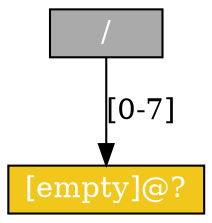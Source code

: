 digraph G {
	node [shape=record,style=filled,labeljust=c,height=0.2];
	0 [pos="0,0", label="/", fillcolor="#AAAAAA",fontcolor="#FFFFFF"];
	917711818 [pos="0,0", label="[empty]@?", fillcolor="#f1c71c",fontcolor="#FFFFFF"];
	0 -> 917711818 [label="[0-7]"]
}
